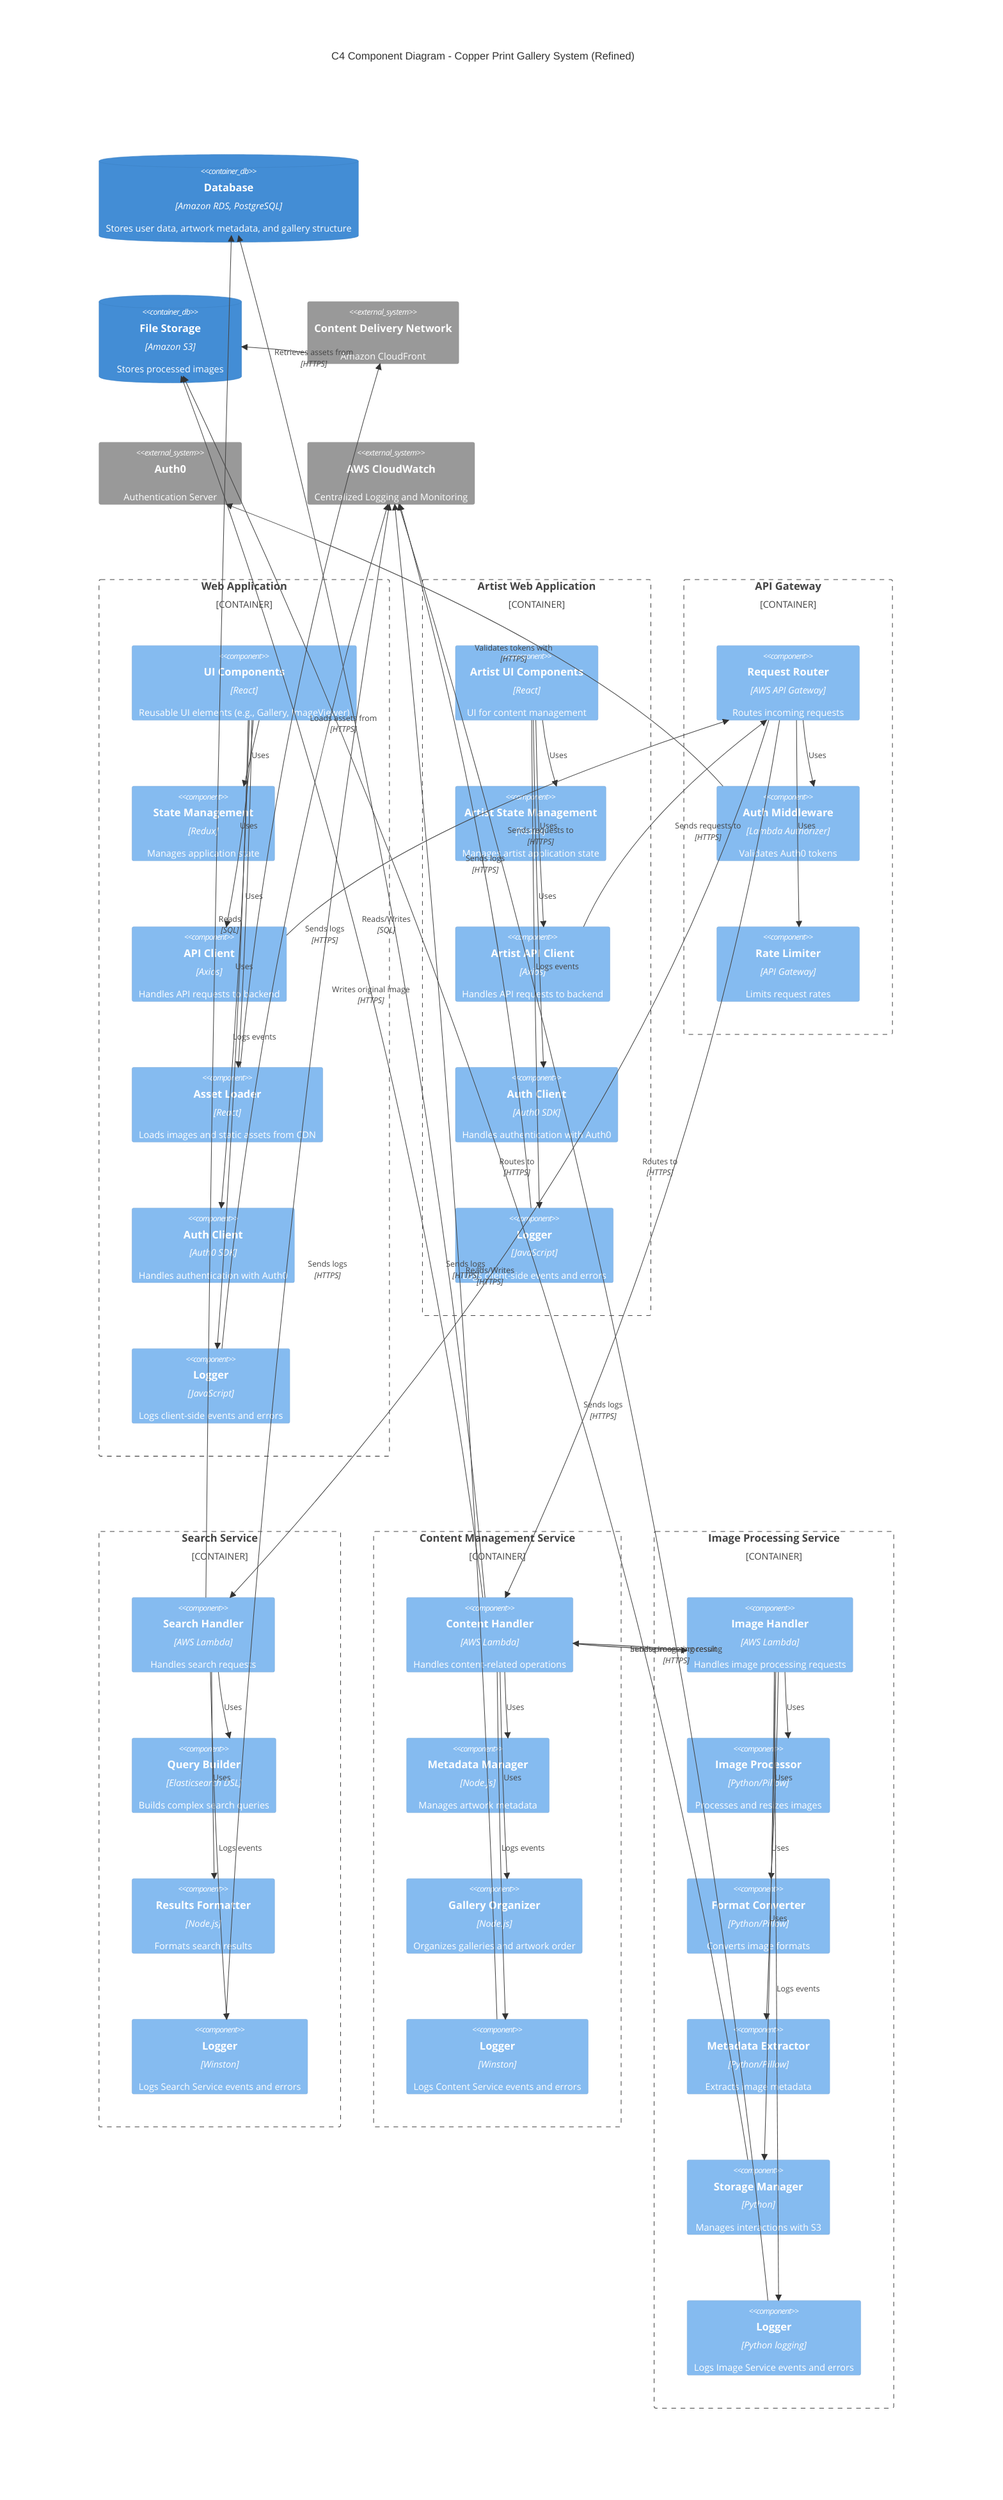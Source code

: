 C4Component
    title C4 Component Diagram - Copper Print Gallery System (Refined)

    Container_Boundary(web_app, "Web Application") {
        Component(ui_components, "UI Components", "React", "Reusable UI elements (e.g., Gallery, ImageViewer)")
        Component(state_management, "State Management", "Redux", "Manages application state")
        Component(api_client, "API Client", "Axios", "Handles API requests to backend")
        Component(asset_loader, "Asset Loader", "React", "Loads images and static assets from CDN")
        Component(auth_client, "Auth Client", "Auth0 SDK", "Handles authentication with Auth0")
        Component(web_logger, "Logger", "JavaScript", "Logs client-side events and errors")
    }

    Container_Boundary(artist_web_app, "Artist Web Application") {
        Component(artist_ui, "Artist UI Components", "React", "UI for content management")
        Component(artist_state, "Artist State Management", "Redux", "Manages artist application state")
        Component(artist_api_client, "Artist API Client", "Axios", "Handles API requests to backend")
        Component(artist_auth_client, "Auth Client", "Auth0 SDK", "Handles authentication with Auth0")
        Component(artist_logger, "Logger", "JavaScript", "Logs client-side events and errors")
    }

    Container_Boundary(api_gateway, "API Gateway") {
        Component(request_router, "Request Router", "AWS API Gateway", "Routes incoming requests")
        Component(auth_middleware, "Auth Middleware", "Lambda Authorizer", "Validates Auth0 tokens")
        Component(rate_limiter, "Rate Limiter", "API Gateway", "Limits request rates")
    }

    Container_Boundary(search_service, "Search Service") {
        Component(search_handler, "Search Handler", "AWS Lambda", "Handles search requests")
        Component(query_builder, "Query Builder", "Elasticsearch DSL", "Builds complex search queries")
        Component(results_formatter, "Results Formatter", "Node.js", "Formats search results")
        Component(search_logger, "Logger", "Winston", "Logs Search Service events and errors")
    }

    Container_Boundary(content_service, "Content Management Service") {
        Component(content_handler, "Content Handler", "AWS Lambda", "Handles content-related operations")
        Component(metadata_manager, "Metadata Manager", "Node.js", "Manages artwork metadata")
        Component(gallery_organizer, "Gallery Organizer", "Node.js", "Organizes galleries and artwork order")
        Component(content_logger, "Logger", "Winston", "Logs Content Service events and errors")
    }

    Container_Boundary(image_service, "Image Processing Service") {
        Component(image_handler, "Image Handler", "AWS Lambda", "Handles image processing requests")
        Component(image_processor, "Image Processor", "Python/Pillow", "Processes and resizes images")
        Component(format_converter, "Format Converter", "Python/Pillow", "Converts image formats")
        Component(metadata_extractor, "Metadata Extractor", "Python/Pillow", "Extracts image metadata")
        Component(storage_manager, "Storage Manager", "Python", "Manages interactions with S3")
        Component(image_logger, "Logger", "Python logging", "Logs Image Service events and errors")
    }

    ContainerDb(database, "Database", "Amazon RDS, PostgreSQL", "Stores user data, artwork metadata, and gallery structure")
    ContainerDb(file_storage, "File Storage", "Amazon S3", "Stores processed images")

    System_Ext(cdn, "Content Delivery Network", "Amazon CloudFront")
    System_Ext(auth0, "Auth0", "Authentication Server")
    System_Ext(cloudwatch, "AWS CloudWatch", "Centralized Logging and Monitoring")

    Rel(ui_components, state_management, "Uses")
    Rel(ui_components, api_client, "Uses")
    Rel(ui_components, asset_loader, "Uses")
    Rel(ui_components, auth_client, "Uses")
    Rel(ui_components, web_logger, "Logs events")

    Rel(artist_ui, artist_state, "Uses")
    Rel(artist_ui, artist_api_client, "Uses")
    Rel(artist_ui, artist_auth_client, "Uses")
    Rel(artist_ui, artist_logger, "Logs events")

    Rel(request_router, auth_middleware, "Uses")
    Rel(request_router, rate_limiter, "Uses")

    Rel(content_handler, metadata_manager, "Uses")
    Rel(content_handler, gallery_organizer, "Uses")
    Rel(content_handler, content_logger, "Logs events")

    Rel(search_handler, query_builder, "Uses")
    Rel(search_handler, results_formatter, "Uses")
    Rel(search_handler, search_logger, "Logs events")

    Rel(image_handler, content_handler, "Sends processing result")
    Rel(image_handler, image_processor, "Uses")
    Rel(image_handler, format_converter, "Uses")
    Rel(image_handler, metadata_extractor, "Uses")
    Rel(image_handler, storage_manager, "Uses")
    Rel(image_handler, image_logger, "Logs events")

    Rel(api_client, request_router, "Sends requests to", "HTTPS")
    Rel(artist_api_client, request_router, "Sends requests to", "HTTPS")
    Rel(asset_loader, cdn, "Loads assets from", "HTTPS")

    Rel(auth_middleware, auth0, "Validates tokens with", "HTTPS")
    Rel(request_router, content_handler, "Routes to", "HTTPS")
    Rel(request_router, search_handler, "Routes to", "HTTPS")

    Rel(content_handler, database, "Reads/Writes", "SQL")
    Rel(content_handler, file_storage, "Writes original image", "HTTPS")
    Rel(content_handler, image_handler, "Initiate Image processing", "HTTPS")
    Rel(search_handler, database, "Reads", "SQL")
    Rel(storage_manager, file_storage, "Reads/Writes", "HTTPS")

    Rel(cdn, file_storage, "Retrieves assets from", "HTTPS")

    Rel(web_logger, cloudwatch, "Sends logs", "HTTPS")
    Rel(artist_logger, cloudwatch, "Sends logs", "HTTPS")
    Rel(content_logger, cloudwatch, "Sends logs", "HTTPS")
    Rel(search_logger, cloudwatch, "Sends logs", "HTTPS")
    Rel(image_logger, cloudwatch, "Sends logs", "HTTPS")

    UpdateLayoutConfig($c4ShapeInRow="3", $c4BoundaryInRow="3")